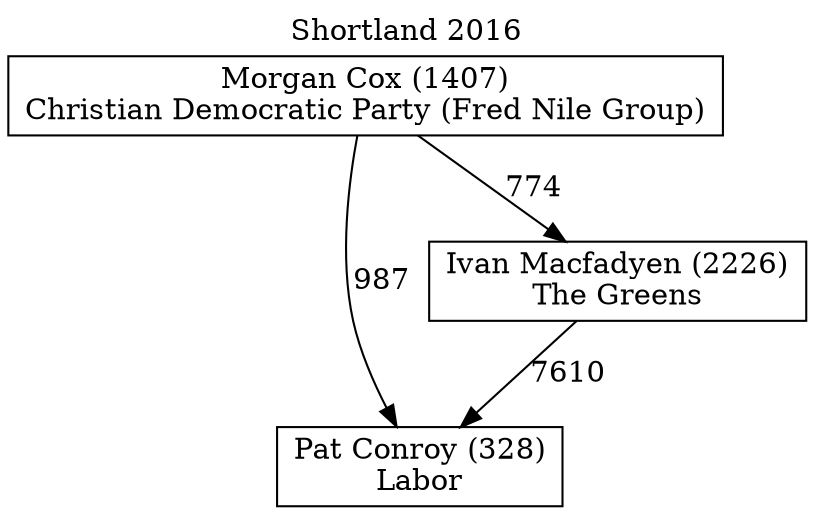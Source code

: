 // House preference flow
digraph "Pat Conroy (328)_Shortland_2016" {
	graph [label="Shortland 2016" labelloc=t mclimit=10]
	node [shape=box]
	"Pat Conroy (328)" [label="Pat Conroy (328)
Labor"]
	"Ivan Macfadyen (2226)" [label="Ivan Macfadyen (2226)
The Greens"]
	"Morgan Cox (1407)" [label="Morgan Cox (1407)
Christian Democratic Party (Fred Nile Group)"]
	"Morgan Cox (1407)" -> "Ivan Macfadyen (2226)" [label=774]
	"Ivan Macfadyen (2226)" -> "Pat Conroy (328)" [label=7610]
	"Morgan Cox (1407)" -> "Pat Conroy (328)" [label=987]
}
